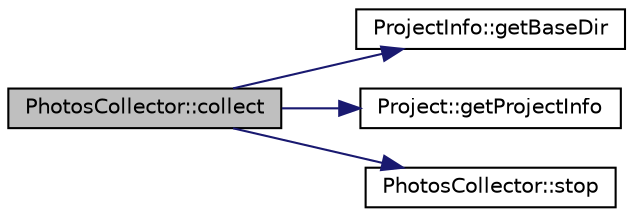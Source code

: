 digraph "PhotosCollector::collect"
{
 // LATEX_PDF_SIZE
  edge [fontname="Helvetica",fontsize="10",labelfontname="Helvetica",labelfontsize="10"];
  node [fontname="Helvetica",fontsize="10",shape=record];
  rankdir="LR";
  Node1 [label="PhotosCollector::collect",height=0.2,width=0.4,color="black", fillcolor="grey75", style="filled", fontcolor="black",tooltip=" "];
  Node1 -> Node2 [color="midnightblue",fontsize="10",style="solid",fontname="Helvetica"];
  Node2 [label="ProjectInfo::getBaseDir",height=0.2,width=0.4,color="black", fillcolor="white", style="filled",URL="$struct_project_info.html#a71068380a217d3811d085c1ab1aadf59",tooltip=" "];
  Node1 -> Node3 [color="midnightblue",fontsize="10",style="solid",fontname="Helvetica"];
  Node3 [label="Project::getProjectInfo",height=0.2,width=0.4,color="black", fillcolor="white", style="filled",URL="$class_project.html#a3a1a781b08d0b4f909ebb644ea279e1d",tooltip=" "];
  Node1 -> Node4 [color="midnightblue",fontsize="10",style="solid",fontname="Helvetica"];
  Node4 [label="PhotosCollector::stop",height=0.2,width=0.4,color="black", fillcolor="white", style="filled",URL="$class_photos_collector.html#aeeebfea24f45c9d20ea2e5736f75f573",tooltip=" "];
}
